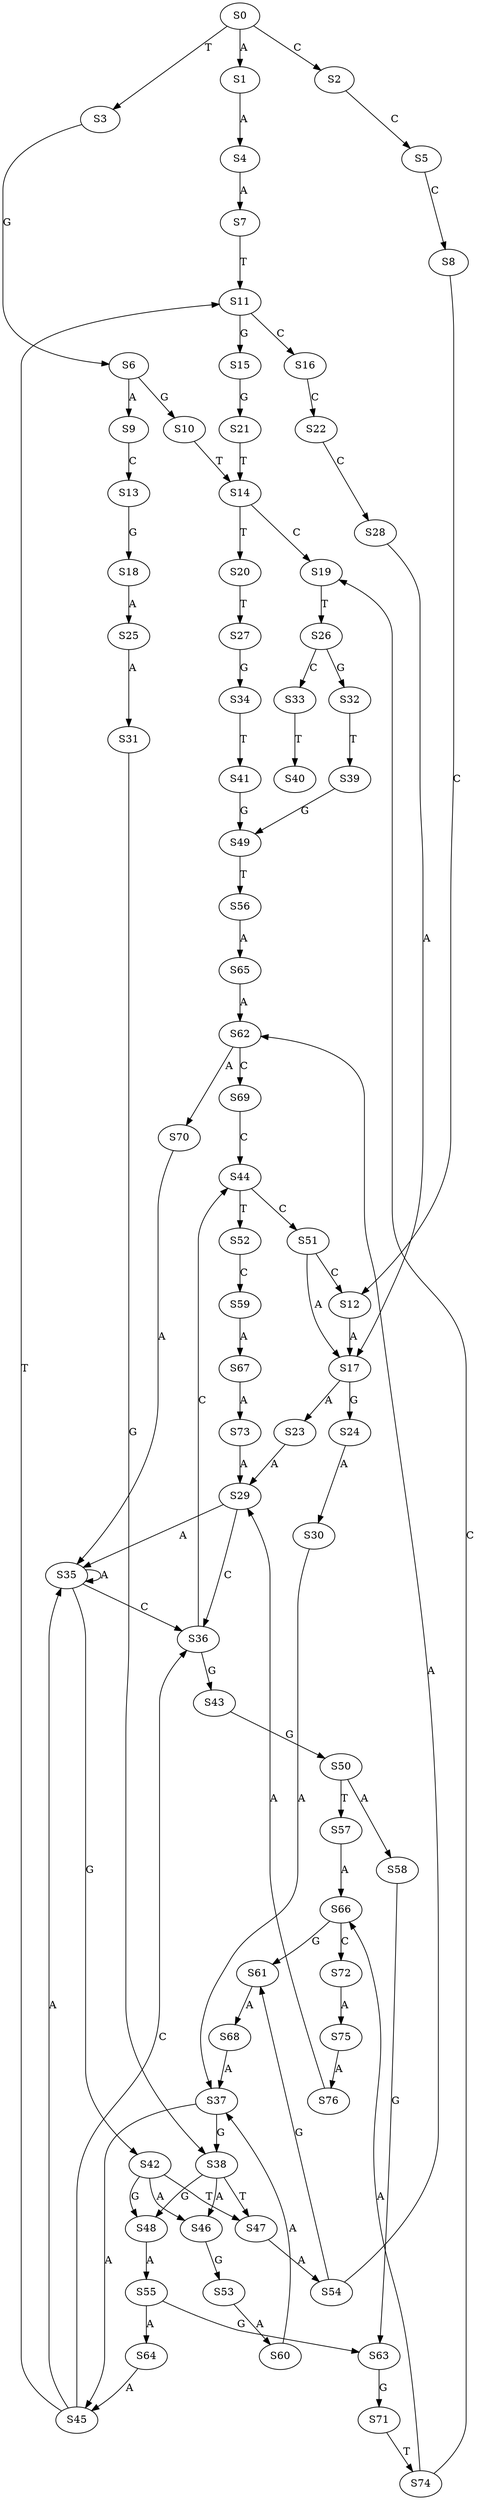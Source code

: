 strict digraph  {
	S0 -> S1 [ label = A ];
	S0 -> S2 [ label = C ];
	S0 -> S3 [ label = T ];
	S1 -> S4 [ label = A ];
	S2 -> S5 [ label = C ];
	S3 -> S6 [ label = G ];
	S4 -> S7 [ label = A ];
	S5 -> S8 [ label = C ];
	S6 -> S9 [ label = A ];
	S6 -> S10 [ label = G ];
	S7 -> S11 [ label = T ];
	S8 -> S12 [ label = C ];
	S9 -> S13 [ label = C ];
	S10 -> S14 [ label = T ];
	S11 -> S15 [ label = G ];
	S11 -> S16 [ label = C ];
	S12 -> S17 [ label = A ];
	S13 -> S18 [ label = G ];
	S14 -> S19 [ label = C ];
	S14 -> S20 [ label = T ];
	S15 -> S21 [ label = G ];
	S16 -> S22 [ label = C ];
	S17 -> S23 [ label = A ];
	S17 -> S24 [ label = G ];
	S18 -> S25 [ label = A ];
	S19 -> S26 [ label = T ];
	S20 -> S27 [ label = T ];
	S21 -> S14 [ label = T ];
	S22 -> S28 [ label = C ];
	S23 -> S29 [ label = A ];
	S24 -> S30 [ label = A ];
	S25 -> S31 [ label = A ];
	S26 -> S32 [ label = G ];
	S26 -> S33 [ label = C ];
	S27 -> S34 [ label = G ];
	S28 -> S17 [ label = A ];
	S29 -> S35 [ label = A ];
	S29 -> S36 [ label = C ];
	S30 -> S37 [ label = A ];
	S31 -> S38 [ label = G ];
	S32 -> S39 [ label = T ];
	S33 -> S40 [ label = T ];
	S34 -> S41 [ label = T ];
	S35 -> S36 [ label = C ];
	S35 -> S42 [ label = G ];
	S35 -> S35 [ label = A ];
	S36 -> S43 [ label = G ];
	S36 -> S44 [ label = C ];
	S37 -> S45 [ label = A ];
	S37 -> S38 [ label = G ];
	S38 -> S46 [ label = A ];
	S38 -> S47 [ label = T ];
	S38 -> S48 [ label = G ];
	S39 -> S49 [ label = G ];
	S41 -> S49 [ label = G ];
	S42 -> S46 [ label = A ];
	S42 -> S48 [ label = G ];
	S42 -> S47 [ label = T ];
	S43 -> S50 [ label = G ];
	S44 -> S51 [ label = C ];
	S44 -> S52 [ label = T ];
	S45 -> S36 [ label = C ];
	S45 -> S35 [ label = A ];
	S45 -> S11 [ label = T ];
	S46 -> S53 [ label = G ];
	S47 -> S54 [ label = A ];
	S48 -> S55 [ label = A ];
	S49 -> S56 [ label = T ];
	S50 -> S57 [ label = T ];
	S50 -> S58 [ label = A ];
	S51 -> S17 [ label = A ];
	S51 -> S12 [ label = C ];
	S52 -> S59 [ label = C ];
	S53 -> S60 [ label = A ];
	S54 -> S61 [ label = G ];
	S54 -> S62 [ label = A ];
	S55 -> S63 [ label = G ];
	S55 -> S64 [ label = A ];
	S56 -> S65 [ label = A ];
	S57 -> S66 [ label = A ];
	S58 -> S63 [ label = G ];
	S59 -> S67 [ label = A ];
	S60 -> S37 [ label = A ];
	S61 -> S68 [ label = A ];
	S62 -> S69 [ label = C ];
	S62 -> S70 [ label = A ];
	S63 -> S71 [ label = G ];
	S64 -> S45 [ label = A ];
	S65 -> S62 [ label = A ];
	S66 -> S72 [ label = C ];
	S66 -> S61 [ label = G ];
	S67 -> S73 [ label = A ];
	S68 -> S37 [ label = A ];
	S69 -> S44 [ label = C ];
	S70 -> S35 [ label = A ];
	S71 -> S74 [ label = T ];
	S72 -> S75 [ label = A ];
	S73 -> S29 [ label = A ];
	S74 -> S19 [ label = C ];
	S74 -> S66 [ label = A ];
	S75 -> S76 [ label = A ];
	S76 -> S29 [ label = A ];
}
